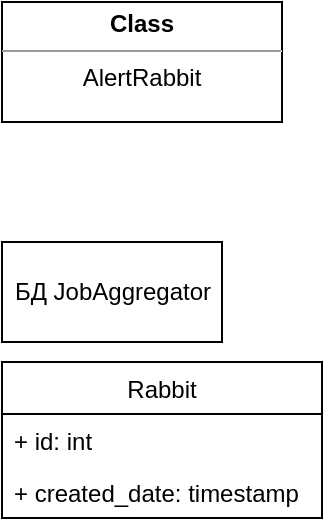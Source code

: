 <mxfile version="20.4.0" type="github">
  <diagram id="VoocxlQgnunAZLPm5JOA" name="Страница 1">
    <mxGraphModel dx="1209" dy="674" grid="1" gridSize="10" guides="1" tooltips="1" connect="1" arrows="1" fold="1" page="1" pageScale="1" pageWidth="827" pageHeight="1169" math="0" shadow="0">
      <root>
        <mxCell id="0" />
        <mxCell id="1" parent="0" />
        <mxCell id="0Ii0B83w304mSOwVkWHa-2" value="&lt;p style=&quot;margin:0px;margin-top:4px;text-align:center;&quot;&gt;&lt;b&gt;Class&lt;/b&gt;&lt;/p&gt;&lt;hr size=&quot;1&quot;&gt;&lt;div style=&quot;text-align: center; height: 2px;&quot;&gt;AlertRabbit&lt;/div&gt;" style="verticalAlign=top;align=left;overflow=fill;fontSize=12;fontFamily=Helvetica;html=1;" vertex="1" parent="1">
          <mxGeometry x="40" y="40" width="140" height="60" as="geometry" />
        </mxCell>
        <mxCell id="0Ii0B83w304mSOwVkWHa-3" value="БД JobAggregator" style="html=1;" vertex="1" parent="1">
          <mxGeometry x="40" y="160" width="110" height="50" as="geometry" />
        </mxCell>
        <mxCell id="0Ii0B83w304mSOwVkWHa-4" value="Rabbit" style="swimlane;fontStyle=0;childLayout=stackLayout;horizontal=1;startSize=26;fillColor=none;horizontalStack=0;resizeParent=1;resizeParentMax=0;resizeLast=0;collapsible=1;marginBottom=0;" vertex="1" parent="1">
          <mxGeometry x="40" y="220" width="160" height="78" as="geometry" />
        </mxCell>
        <mxCell id="0Ii0B83w304mSOwVkWHa-5" value="+ id: int" style="text;strokeColor=none;fillColor=none;align=left;verticalAlign=top;spacingLeft=4;spacingRight=4;overflow=hidden;rotatable=0;points=[[0,0.5],[1,0.5]];portConstraint=eastwest;" vertex="1" parent="0Ii0B83w304mSOwVkWHa-4">
          <mxGeometry y="26" width="160" height="26" as="geometry" />
        </mxCell>
        <mxCell id="0Ii0B83w304mSOwVkWHa-6" value="+ created_date: timestamp" style="text;strokeColor=none;fillColor=none;align=left;verticalAlign=top;spacingLeft=4;spacingRight=4;overflow=hidden;rotatable=0;points=[[0,0.5],[1,0.5]];portConstraint=eastwest;" vertex="1" parent="0Ii0B83w304mSOwVkWHa-4">
          <mxGeometry y="52" width="160" height="26" as="geometry" />
        </mxCell>
      </root>
    </mxGraphModel>
  </diagram>
</mxfile>
